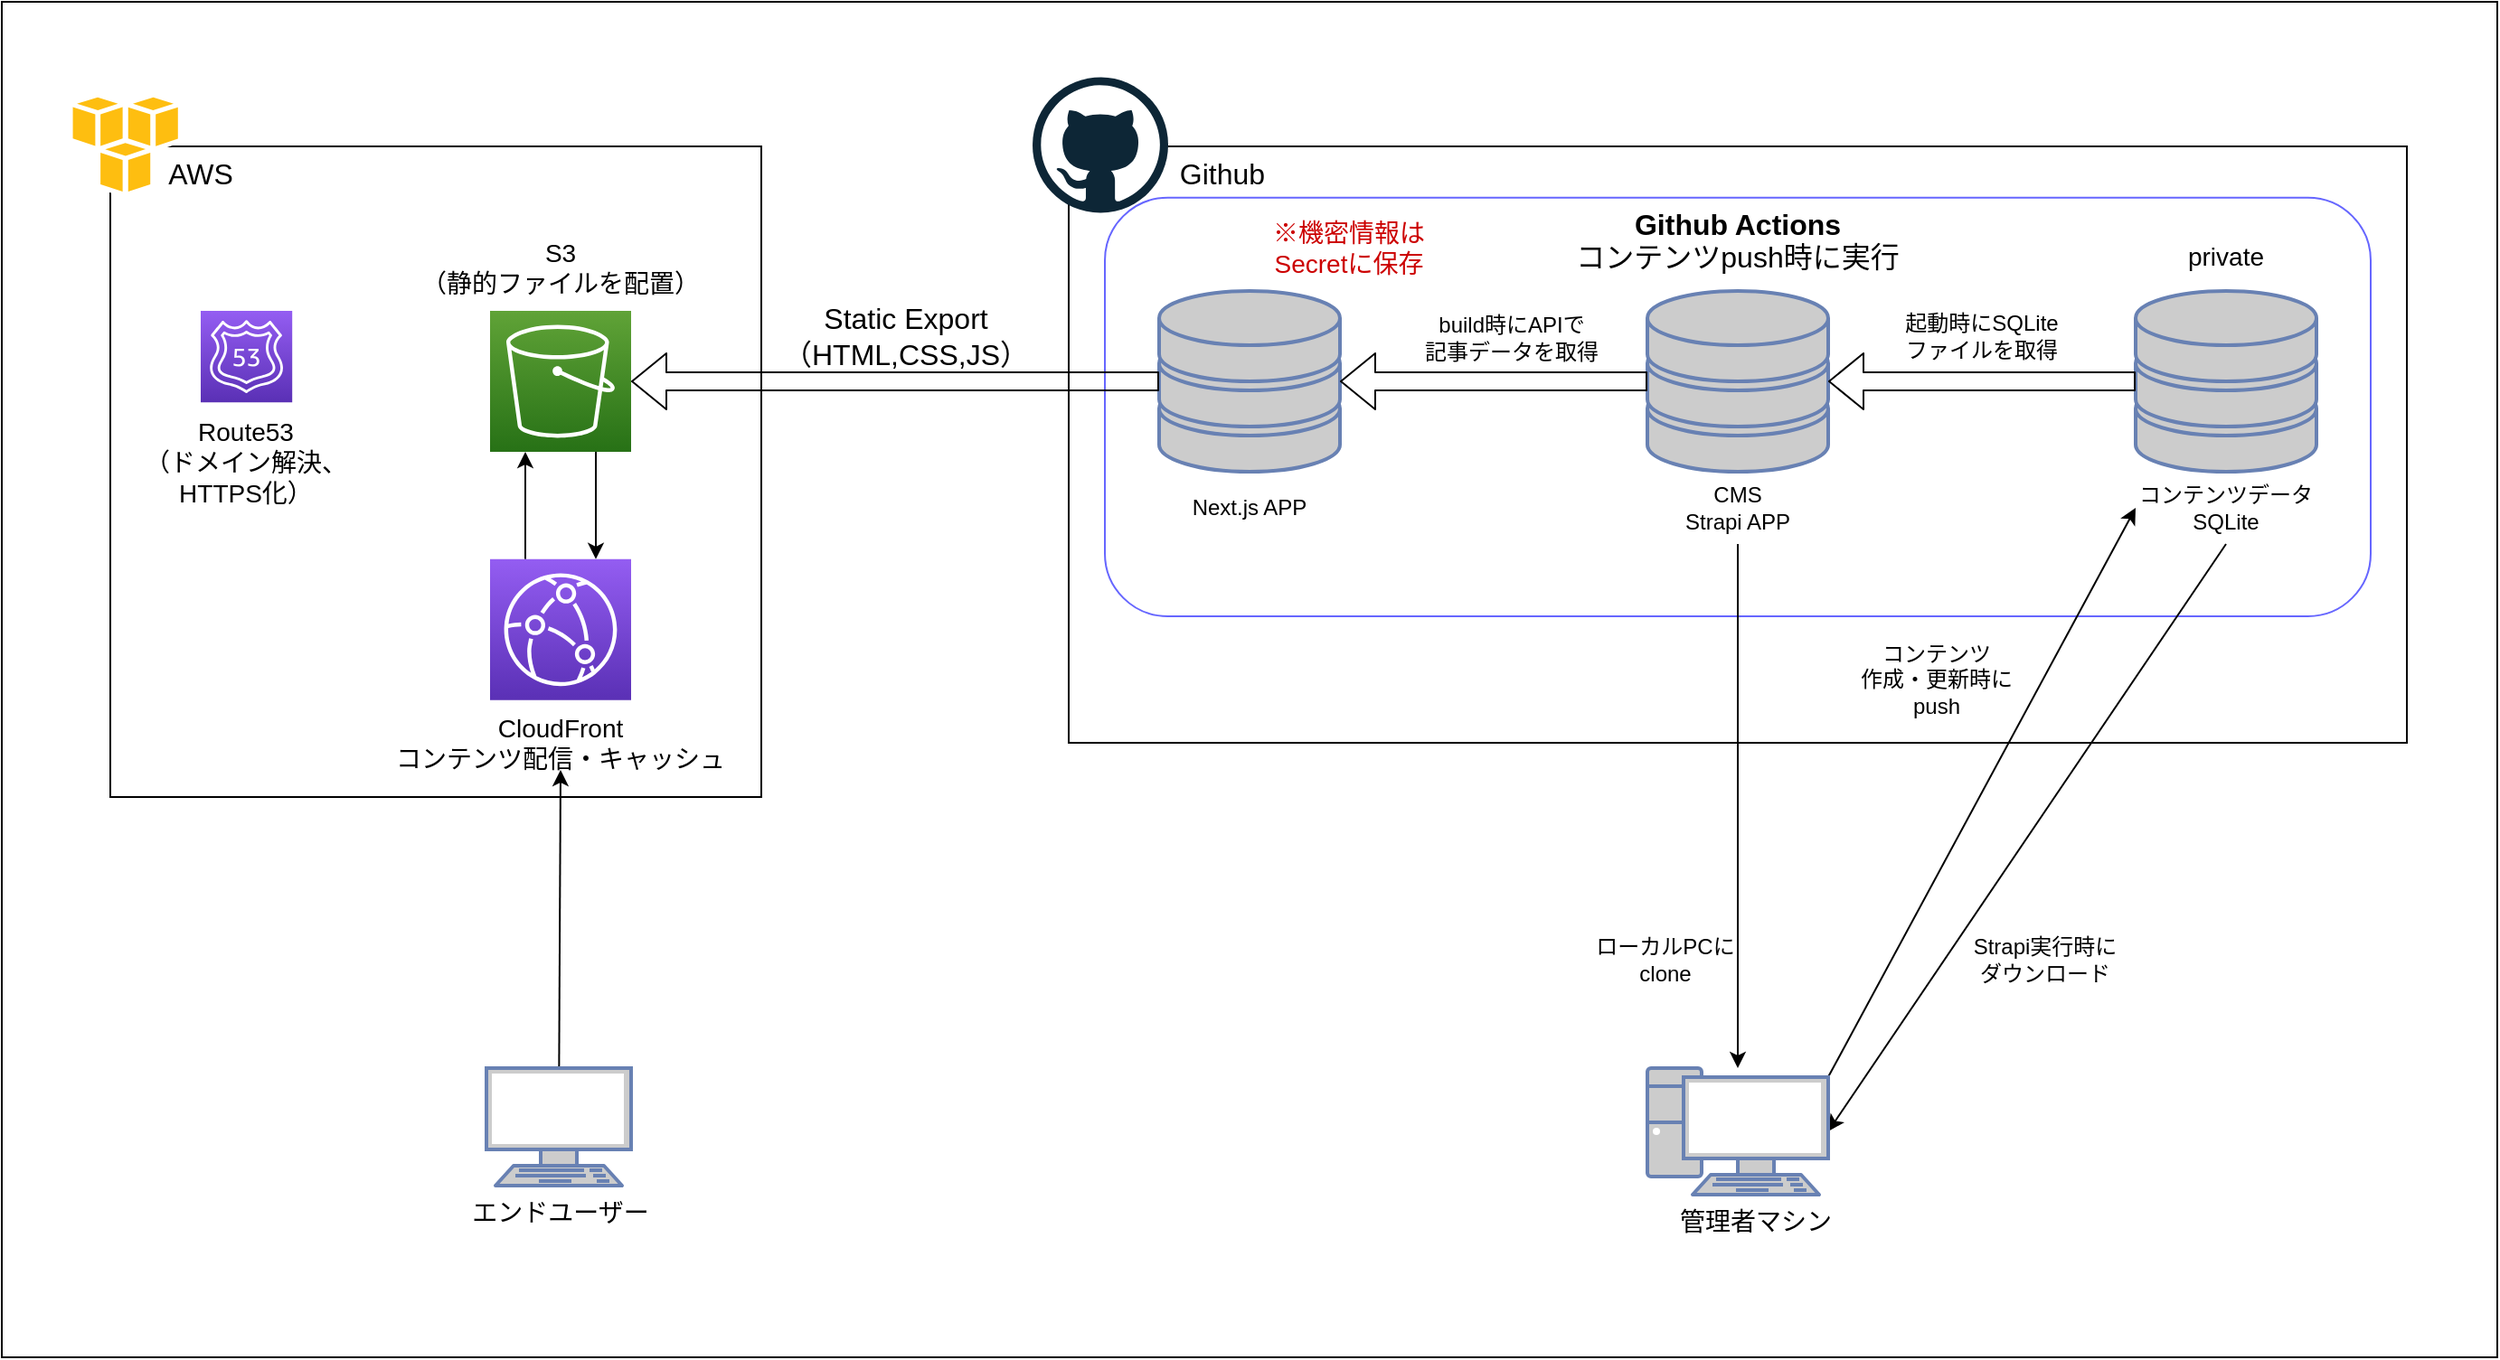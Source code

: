 <mxfile>
    <diagram id="0TBWrumajci0wzOOtJBM" name="ページ1">
        <mxGraphModel dx="1585" dy="1175" grid="1" gridSize="10" guides="1" tooltips="1" connect="1" arrows="1" fold="1" page="1" pageScale="1" pageWidth="1600" pageHeight="900" math="0" shadow="0">
            <root>
                <mxCell id="0"/>
                <mxCell id="1" parent="0"/>
                <mxCell id="3" value="" style="rounded=0;whiteSpace=wrap;html=1;" vertex="1" parent="1">
                    <mxGeometry x="80" y="60" width="1380" height="750" as="geometry"/>
                </mxCell>
                <mxCell id="9" value="" style="rounded=0;whiteSpace=wrap;html=1;" vertex="1" parent="1">
                    <mxGeometry x="670" y="140" width="740" height="330" as="geometry"/>
                </mxCell>
                <mxCell id="58" value="" style="rounded=1;whiteSpace=wrap;html=1;fontSize=14;fillColor=none;strokeColor=#6666FF;" vertex="1" parent="1">
                    <mxGeometry x="690" y="168.4" width="700" height="231.6" as="geometry"/>
                </mxCell>
                <mxCell id="8" value="" style="dashed=0;outlineConnect=0;html=1;align=center;labelPosition=center;verticalLabelPosition=bottom;verticalAlign=top;shape=mxgraph.weblogos.github" vertex="1" parent="1">
                    <mxGeometry x="650" y="101.7" width="75" height="75" as="geometry"/>
                </mxCell>
                <mxCell id="10" value="" style="fontColor=#0066CC;verticalAlign=top;verticalLabelPosition=bottom;labelPosition=center;align=center;html=1;outlineConnect=0;fillColor=#CCCCCC;strokeColor=#6881B3;gradientColor=none;gradientDirection=north;strokeWidth=2;shape=mxgraph.networks.storage;" vertex="1" parent="1">
                    <mxGeometry x="720" y="220" width="100" height="100" as="geometry"/>
                </mxCell>
                <mxCell id="11" value="Next.js APP" style="text;html=1;strokeColor=none;fillColor=none;align=center;verticalAlign=middle;whiteSpace=wrap;rounded=0;" vertex="1" parent="1">
                    <mxGeometry x="720" y="320" width="100" height="40" as="geometry"/>
                </mxCell>
                <mxCell id="18" style="edgeStyle=none;html=1;" edge="1" parent="1" source="13" target="39">
                    <mxGeometry relative="1" as="geometry">
                        <mxPoint x="1105" y="650" as="targetPoint"/>
                    </mxGeometry>
                </mxCell>
                <mxCell id="12" value="" style="fontColor=#0066CC;verticalAlign=top;verticalLabelPosition=bottom;labelPosition=center;align=center;html=1;outlineConnect=0;fillColor=#CCCCCC;strokeColor=#6881B3;gradientColor=none;gradientDirection=north;strokeWidth=2;shape=mxgraph.networks.storage;" vertex="1" parent="1">
                    <mxGeometry x="990" y="220" width="100" height="100" as="geometry"/>
                </mxCell>
                <mxCell id="13" value="CMS&lt;br&gt;Strapi APP" style="text;html=1;strokeColor=none;fillColor=none;align=center;verticalAlign=middle;whiteSpace=wrap;rounded=0;" vertex="1" parent="1">
                    <mxGeometry x="975" y="320" width="130" height="40" as="geometry"/>
                </mxCell>
                <mxCell id="47" style="edgeStyle=none;html=1;exitX=0.5;exitY=1;exitDx=0;exitDy=0;entryX=1;entryY=0.5;entryDx=0;entryDy=0;entryPerimeter=0;fontSize=16;" edge="1" parent="1" source="15" target="39">
                    <mxGeometry relative="1" as="geometry"/>
                </mxCell>
                <mxCell id="14" value="" style="fontColor=#0066CC;verticalAlign=top;verticalLabelPosition=bottom;labelPosition=center;align=center;html=1;outlineConnect=0;fillColor=#CCCCCC;strokeColor=#6881B3;gradientColor=none;gradientDirection=north;strokeWidth=2;shape=mxgraph.networks.storage;" vertex="1" parent="1">
                    <mxGeometry x="1260" y="220" width="100" height="100" as="geometry"/>
                </mxCell>
                <mxCell id="15" value="コンテンツデータ&lt;br&gt;SQLite" style="text;html=1;strokeColor=none;fillColor=none;align=center;verticalAlign=middle;whiteSpace=wrap;rounded=0;" vertex="1" parent="1">
                    <mxGeometry x="1260" y="320" width="100" height="40" as="geometry"/>
                </mxCell>
                <mxCell id="22" style="edgeStyle=none;html=1;entryX=0;entryY=0.5;entryDx=0;entryDy=0;exitX=1;exitY=0.07;exitDx=0;exitDy=0;exitPerimeter=0;" edge="1" parent="1" source="39" target="15">
                    <mxGeometry relative="1" as="geometry">
                        <mxPoint x="1118.875" y="650" as="sourcePoint"/>
                    </mxGeometry>
                </mxCell>
                <mxCell id="19" value="ローカルPCにclone" style="text;html=1;strokeColor=none;fillColor=none;align=center;verticalAlign=middle;whiteSpace=wrap;rounded=0;" vertex="1" parent="1">
                    <mxGeometry x="950" y="570" width="100" height="40" as="geometry"/>
                </mxCell>
                <mxCell id="21" value="Strapi実行時に&lt;br&gt;ダウンロード" style="text;html=1;strokeColor=none;fillColor=none;align=center;verticalAlign=middle;whiteSpace=wrap;rounded=0;" vertex="1" parent="1">
                    <mxGeometry x="1160" y="570" width="100" height="40" as="geometry"/>
                </mxCell>
                <mxCell id="23" value="コンテンツ&lt;br&gt;作成・更新時にpush" style="text;html=1;strokeColor=none;fillColor=none;align=center;verticalAlign=middle;whiteSpace=wrap;rounded=0;" vertex="1" parent="1">
                    <mxGeometry x="1100" y="415" width="100" height="40" as="geometry"/>
                </mxCell>
                <mxCell id="24" value="Github Actions" style="text;html=1;strokeColor=none;fillColor=none;align=center;verticalAlign=middle;whiteSpace=wrap;rounded=0;fontSize=16;fontStyle=1" vertex="1" parent="1">
                    <mxGeometry x="975" y="168.4" width="130" height="30" as="geometry"/>
                </mxCell>
                <mxCell id="25" value="" style="shape=flexArrow;endArrow=classic;html=1;exitX=0;exitY=0.5;exitDx=0;exitDy=0;exitPerimeter=0;entryX=1;entryY=0.5;entryDx=0;entryDy=0;entryPerimeter=0;" edge="1" parent="1" source="14" target="12">
                    <mxGeometry width="50" height="50" relative="1" as="geometry">
                        <mxPoint x="670" y="500" as="sourcePoint"/>
                        <mxPoint x="720" y="450" as="targetPoint"/>
                    </mxGeometry>
                </mxCell>
                <mxCell id="26" value="" style="shape=flexArrow;endArrow=classic;html=1;exitX=0;exitY=0.5;exitDx=0;exitDy=0;exitPerimeter=0;" edge="1" parent="1" source="12" target="10">
                    <mxGeometry width="50" height="50" relative="1" as="geometry">
                        <mxPoint x="670" y="500" as="sourcePoint"/>
                        <mxPoint x="720" y="450" as="targetPoint"/>
                    </mxGeometry>
                </mxCell>
                <mxCell id="31" value="Static Export&lt;br&gt;（HTML,CSS,JS）" style="text;html=1;strokeColor=none;fillColor=none;align=center;verticalAlign=middle;whiteSpace=wrap;rounded=0;fontSize=16;" vertex="1" parent="1">
                    <mxGeometry x="520" y="230" width="120" height="30" as="geometry"/>
                </mxCell>
                <mxCell id="36" value="" style="rounded=0;whiteSpace=wrap;html=1;fontSize=16;" vertex="1" parent="1">
                    <mxGeometry x="140" y="140" width="360" height="360" as="geometry"/>
                </mxCell>
                <mxCell id="29" value="" style="dashed=0;outlineConnect=0;html=1;align=center;labelPosition=center;verticalLabelPosition=bottom;verticalAlign=top;shape=mxgraph.weblogos.aws;fontSize=16;" vertex="1" parent="1">
                    <mxGeometry x="116.4" y="110" width="63.6" height="58.4" as="geometry"/>
                </mxCell>
                <mxCell id="46" style="edgeStyle=none;html=1;exitX=0.75;exitY=1;exitDx=0;exitDy=0;exitPerimeter=0;entryX=0.75;entryY=0;entryDx=0;entryDy=0;entryPerimeter=0;fontSize=16;" edge="1" parent="1" source="28" target="33">
                    <mxGeometry relative="1" as="geometry"/>
                </mxCell>
                <mxCell id="28" value="" style="sketch=0;points=[[0,0,0],[0.25,0,0],[0.5,0,0],[0.75,0,0],[1,0,0],[0,1,0],[0.25,1,0],[0.5,1,0],[0.75,1,0],[1,1,0],[0,0.25,0],[0,0.5,0],[0,0.75,0],[1,0.25,0],[1,0.5,0],[1,0.75,0]];outlineConnect=0;fontColor=#232F3E;gradientColor=#60A337;gradientDirection=north;fillColor=#277116;strokeColor=#ffffff;dashed=0;verticalLabelPosition=bottom;verticalAlign=top;align=center;html=1;fontSize=12;fontStyle=0;aspect=fixed;shape=mxgraph.aws4.resourceIcon;resIcon=mxgraph.aws4.s3;" vertex="1" parent="1">
                    <mxGeometry x="350" y="231" width="78" height="78" as="geometry"/>
                </mxCell>
                <mxCell id="45" style="edgeStyle=none;html=1;exitX=0.25;exitY=0;exitDx=0;exitDy=0;exitPerimeter=0;entryX=0.25;entryY=1;entryDx=0;entryDy=0;entryPerimeter=0;fontSize=16;" edge="1" parent="1" source="33" target="28">
                    <mxGeometry relative="1" as="geometry"/>
                </mxCell>
                <mxCell id="33" value="" style="sketch=0;points=[[0,0,0],[0.25,0,0],[0.5,0,0],[0.75,0,0],[1,0,0],[0,1,0],[0.25,1,0],[0.5,1,0],[0.75,1,0],[1,1,0],[0,0.25,0],[0,0.5,0],[0,0.75,0],[1,0.25,0],[1,0.5,0],[1,0.75,0]];outlineConnect=0;fontColor=#232F3E;gradientColor=#945DF2;gradientDirection=north;fillColor=#5A30B5;strokeColor=#ffffff;dashed=0;verticalLabelPosition=bottom;verticalAlign=top;align=center;html=1;fontSize=12;fontStyle=0;aspect=fixed;shape=mxgraph.aws4.resourceIcon;resIcon=mxgraph.aws4.cloudfront;" vertex="1" parent="1">
                    <mxGeometry x="350" y="368.4" width="78" height="78" as="geometry"/>
                </mxCell>
                <mxCell id="30" value="" style="shape=flexArrow;endArrow=classic;html=1;fontSize=16;exitX=0;exitY=0.5;exitDx=0;exitDy=0;exitPerimeter=0;" edge="1" parent="1" source="10" target="28">
                    <mxGeometry width="50" height="50" relative="1" as="geometry">
                        <mxPoint x="670" y="500" as="sourcePoint"/>
                        <mxPoint x="720" y="450" as="targetPoint"/>
                    </mxGeometry>
                </mxCell>
                <mxCell id="34" value="S3&lt;br style=&quot;font-size: 14px;&quot;&gt;（静的ファイルを配置）" style="text;html=1;strokeColor=none;fillColor=none;align=center;verticalAlign=middle;whiteSpace=wrap;rounded=0;fontSize=14;" vertex="1" parent="1">
                    <mxGeometry x="288" y="192" width="202" height="30" as="geometry"/>
                </mxCell>
                <mxCell id="39" value="" style="fontColor=#0066CC;verticalAlign=top;verticalLabelPosition=bottom;labelPosition=center;align=center;html=1;outlineConnect=0;fillColor=#CCCCCC;strokeColor=#6881B3;gradientColor=none;gradientDirection=north;strokeWidth=2;shape=mxgraph.networks.pc;fontSize=16;" vertex="1" parent="1">
                    <mxGeometry x="990" y="650" width="100" height="70" as="geometry"/>
                </mxCell>
                <mxCell id="41" style="edgeStyle=none;html=1;entryX=0.5;entryY=1;entryDx=0;entryDy=0;fontSize=16;" edge="1" parent="1" source="40" target="35">
                    <mxGeometry relative="1" as="geometry"/>
                </mxCell>
                <mxCell id="40" value="" style="fontColor=#0066CC;verticalAlign=top;verticalLabelPosition=bottom;labelPosition=center;align=center;html=1;outlineConnect=0;fillColor=#CCCCCC;strokeColor=#6881B3;gradientColor=none;gradientDirection=north;strokeWidth=2;shape=mxgraph.networks.terminal;fontSize=16;" vertex="1" parent="1">
                    <mxGeometry x="348" y="650" width="80" height="65" as="geometry"/>
                </mxCell>
                <mxCell id="48" value="AWS" style="text;html=1;strokeColor=none;fillColor=none;align=center;verticalAlign=middle;whiteSpace=wrap;rounded=0;fontSize=16;" vertex="1" parent="1">
                    <mxGeometry x="160" y="140" width="60" height="30" as="geometry"/>
                </mxCell>
                <mxCell id="49" value="Github" style="text;html=1;strokeColor=none;fillColor=none;align=center;verticalAlign=middle;whiteSpace=wrap;rounded=0;fontSize=16;" vertex="1" parent="1">
                    <mxGeometry x="725" y="140" width="60" height="30" as="geometry"/>
                </mxCell>
                <mxCell id="51" value="コンテンツpush時に実行" style="text;html=1;strokeColor=none;fillColor=none;align=center;verticalAlign=middle;whiteSpace=wrap;rounded=0;fontSize=16;" vertex="1" parent="1">
                    <mxGeometry x="930" y="192" width="220" height="18" as="geometry"/>
                </mxCell>
                <mxCell id="52" value="起動時にSQLite&lt;br style=&quot;font-size: 12px;&quot;&gt;ファイルを取得" style="text;html=1;strokeColor=none;fillColor=none;align=center;verticalAlign=middle;whiteSpace=wrap;rounded=0;fontSize=12;" vertex="1" parent="1">
                    <mxGeometry x="1105" y="230" width="140" height="30" as="geometry"/>
                </mxCell>
                <mxCell id="53" value="build時にAPIで&lt;br&gt;記事データを取得" style="text;html=1;strokeColor=none;fillColor=none;align=center;verticalAlign=middle;whiteSpace=wrap;rounded=0;fontSize=12;" vertex="1" parent="1">
                    <mxGeometry x="860" y="231" width="110" height="30" as="geometry"/>
                </mxCell>
                <mxCell id="55" value="管理者マシン" style="text;html=1;strokeColor=none;fillColor=none;align=center;verticalAlign=middle;whiteSpace=wrap;rounded=0;fontSize=14;" vertex="1" parent="1">
                    <mxGeometry x="995" y="720" width="110" height="30" as="geometry"/>
                </mxCell>
                <mxCell id="56" value="エンドユーザー" style="text;html=1;strokeColor=none;fillColor=none;align=center;verticalAlign=middle;whiteSpace=wrap;rounded=0;fontSize=14;" vertex="1" parent="1">
                    <mxGeometry x="329" y="715" width="120" height="30" as="geometry"/>
                </mxCell>
                <mxCell id="35" value="CloudFront&lt;br style=&quot;font-size: 14px;&quot;&gt;コンテンツ配信・キャッシュ" style="text;html=1;strokeColor=none;fillColor=none;align=center;verticalAlign=middle;whiteSpace=wrap;rounded=0;fontSize=14;" vertex="1" parent="1">
                    <mxGeometry x="273" y="455" width="232" height="30" as="geometry"/>
                </mxCell>
                <mxCell id="59" value="private" style="text;html=1;strokeColor=none;fillColor=none;align=center;verticalAlign=middle;whiteSpace=wrap;rounded=0;fontSize=14;" vertex="1" parent="1">
                    <mxGeometry x="1280" y="186" width="60" height="30" as="geometry"/>
                </mxCell>
                <mxCell id="60" value="" style="sketch=0;points=[[0,0,0],[0.25,0,0],[0.5,0,0],[0.75,0,0],[1,0,0],[0,1,0],[0.25,1,0],[0.5,1,0],[0.75,1,0],[1,1,0],[0,0.25,0],[0,0.5,0],[0,0.75,0],[1,0.25,0],[1,0.5,0],[1,0.75,0]];outlineConnect=0;fontColor=#232F3E;gradientColor=#945DF2;gradientDirection=north;fillColor=#5A30B5;strokeColor=#ffffff;dashed=0;verticalLabelPosition=bottom;verticalAlign=top;align=center;html=1;fontSize=12;fontStyle=0;aspect=fixed;shape=mxgraph.aws4.resourceIcon;resIcon=mxgraph.aws4.route_53;" vertex="1" parent="1">
                    <mxGeometry x="190" y="231" width="50.6" height="50.6" as="geometry"/>
                </mxCell>
                <mxCell id="61" value="Route53&lt;br&gt;（ドメイン解決、&lt;br&gt;HTTPS化）" style="text;html=1;strokeColor=none;fillColor=none;align=center;verticalAlign=middle;whiteSpace=wrap;rounded=0;fontSize=14;" vertex="1" parent="1">
                    <mxGeometry x="115.3" y="300" width="200" height="30" as="geometry"/>
                </mxCell>
                <mxCell id="62" value="※機密情報はSecretに保存" style="text;html=1;strokeColor=none;fillColor=none;align=center;verticalAlign=middle;whiteSpace=wrap;rounded=0;fontSize=14;fontColor=#CC0000;" vertex="1" parent="1">
                    <mxGeometry x="770" y="186" width="110" height="20" as="geometry"/>
                </mxCell>
            </root>
        </mxGraphModel>
    </diagram>
</mxfile>